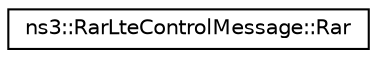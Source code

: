 digraph "Graphical Class Hierarchy"
{
 // LATEX_PDF_SIZE
  edge [fontname="Helvetica",fontsize="10",labelfontname="Helvetica",labelfontsize="10"];
  node [fontname="Helvetica",fontsize="10",shape=record];
  rankdir="LR";
  Node0 [label="ns3::RarLteControlMessage::Rar",height=0.2,width=0.4,color="black", fillcolor="white", style="filled",URL="$structns3_1_1_rar_lte_control_message_1_1_rar.html",tooltip="a MAC RAR and the corresponding RAPID subheader"];
}
